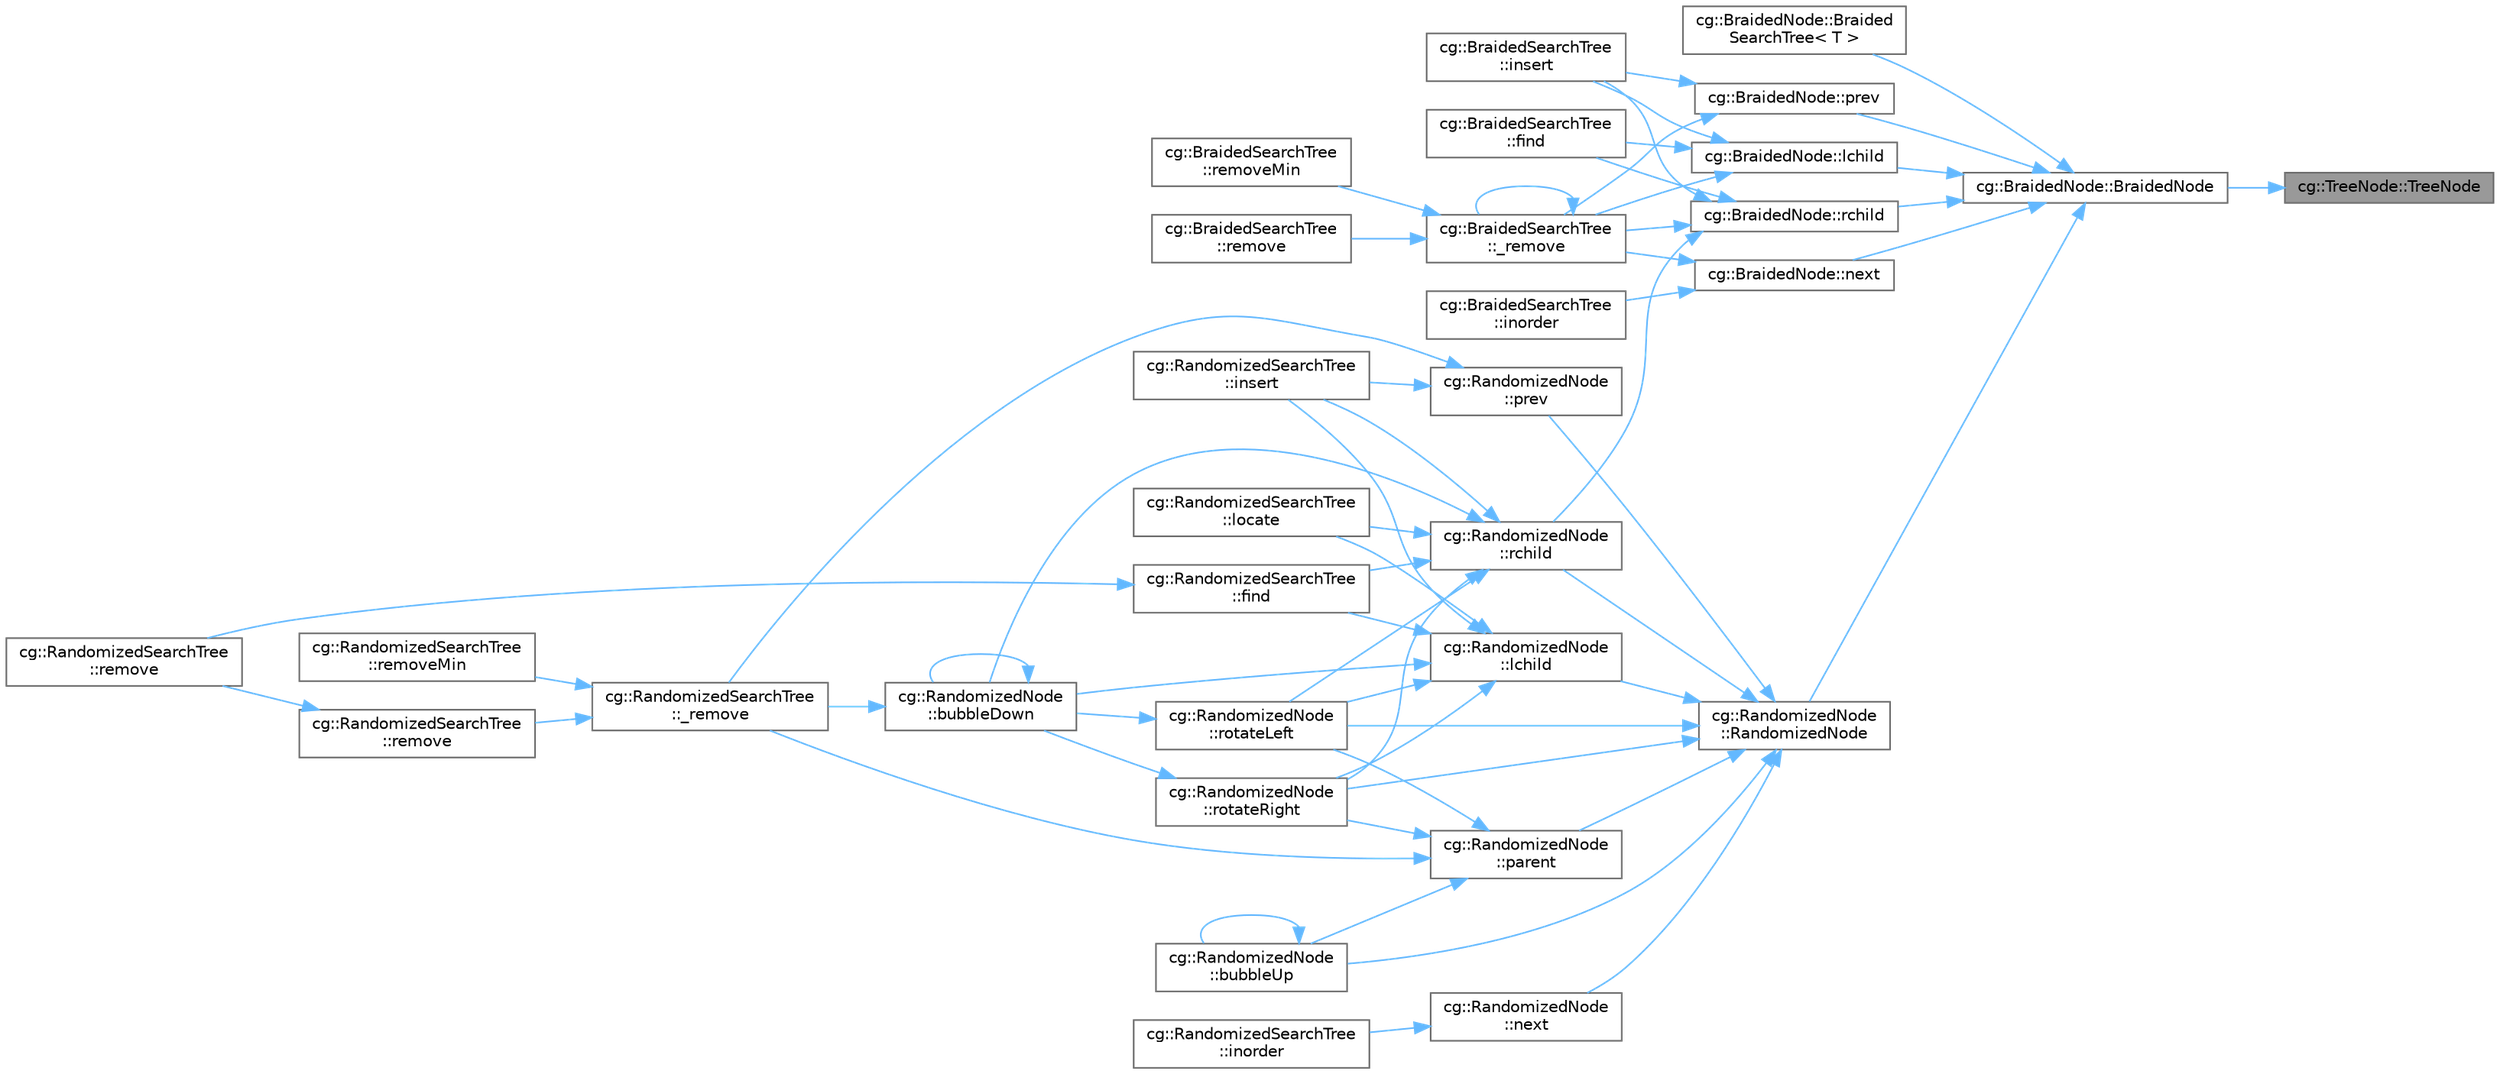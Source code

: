 digraph "cg::TreeNode::TreeNode"
{
 // LATEX_PDF_SIZE
  bgcolor="transparent";
  edge [fontname=Helvetica,fontsize=10,labelfontname=Helvetica,labelfontsize=10];
  node [fontname=Helvetica,fontsize=10,shape=box,height=0.2,width=0.4];
  rankdir="RL";
  Node1 [id="Node000001",label="cg::TreeNode::TreeNode",height=0.2,width=0.4,color="gray40", fillcolor="grey60", style="filled", fontcolor="black",tooltip=" "];
  Node1 -> Node2 [id="edge1_Node000001_Node000002",dir="back",color="steelblue1",style="solid",tooltip=" "];
  Node2 [id="Node000002",label="cg::BraidedNode::BraidedNode",height=0.2,width=0.4,color="grey40", fillcolor="white", style="filled",URL="$classcg_1_1_braided_node.html#ac7737214b73529873c3fc878fab13207",tooltip=" "];
  Node2 -> Node3 [id="edge2_Node000002_Node000003",dir="back",color="steelblue1",style="solid",tooltip=" "];
  Node3 [id="Node000003",label="cg::BraidedNode::Braided\lSearchTree\< T \>",height=0.2,width=0.4,color="grey40", fillcolor="white", style="filled",URL="$classcg_1_1_braided_node.html#a0bf0f61d4446079d271f0e1b0ac71fb1",tooltip=" "];
  Node2 -> Node4 [id="edge3_Node000002_Node000004",dir="back",color="steelblue1",style="solid",tooltip=" "];
  Node4 [id="Node000004",label="cg::BraidedNode::lchild",height=0.2,width=0.4,color="grey40", fillcolor="white", style="filled",URL="$classcg_1_1_braided_node.html#af4fd8d40df2336d4a7ae0c87c1d964f8",tooltip=" "];
  Node4 -> Node5 [id="edge4_Node000004_Node000005",dir="back",color="steelblue1",style="solid",tooltip=" "];
  Node5 [id="Node000005",label="cg::BraidedSearchTree\l::_remove",height=0.2,width=0.4,color="grey40", fillcolor="white", style="filled",URL="$classcg_1_1_braided_search_tree.html#a04064a25dac120f83b67bf21c6874838",tooltip=" "];
  Node5 -> Node5 [id="edge5_Node000005_Node000005",dir="back",color="steelblue1",style="solid",tooltip=" "];
  Node5 -> Node6 [id="edge6_Node000005_Node000006",dir="back",color="steelblue1",style="solid",tooltip=" "];
  Node6 [id="Node000006",label="cg::BraidedSearchTree\l::remove",height=0.2,width=0.4,color="grey40", fillcolor="white", style="filled",URL="$classcg_1_1_braided_search_tree.html#afe778285c5fe1acc44c27f5cbd5f9567",tooltip=" "];
  Node5 -> Node7 [id="edge7_Node000005_Node000007",dir="back",color="steelblue1",style="solid",tooltip=" "];
  Node7 [id="Node000007",label="cg::BraidedSearchTree\l::removeMin",height=0.2,width=0.4,color="grey40", fillcolor="white", style="filled",URL="$classcg_1_1_braided_search_tree.html#a4507ac7e376e36ce19cf065a3c6109f2",tooltip=" "];
  Node4 -> Node8 [id="edge8_Node000004_Node000008",dir="back",color="steelblue1",style="solid",tooltip=" "];
  Node8 [id="Node000008",label="cg::BraidedSearchTree\l::find",height=0.2,width=0.4,color="grey40", fillcolor="white", style="filled",URL="$classcg_1_1_braided_search_tree.html#a24c23f5df862acb1519d3f6a9868a0e4",tooltip=" "];
  Node4 -> Node9 [id="edge9_Node000004_Node000009",dir="back",color="steelblue1",style="solid",tooltip=" "];
  Node9 [id="Node000009",label="cg::BraidedSearchTree\l::insert",height=0.2,width=0.4,color="grey40", fillcolor="white", style="filled",URL="$classcg_1_1_braided_search_tree.html#a81840081479749128568f24e6bddd75b",tooltip=" "];
  Node2 -> Node10 [id="edge10_Node000002_Node000010",dir="back",color="steelblue1",style="solid",tooltip=" "];
  Node10 [id="Node000010",label="cg::BraidedNode::next",height=0.2,width=0.4,color="grey40", fillcolor="white", style="filled",URL="$classcg_1_1_braided_node.html#abb6cfface7fc84a7e6a6254548a2f24d",tooltip=" "];
  Node10 -> Node5 [id="edge11_Node000010_Node000005",dir="back",color="steelblue1",style="solid",tooltip=" "];
  Node10 -> Node11 [id="edge12_Node000010_Node000011",dir="back",color="steelblue1",style="solid",tooltip=" "];
  Node11 [id="Node000011",label="cg::BraidedSearchTree\l::inorder",height=0.2,width=0.4,color="grey40", fillcolor="white", style="filled",URL="$classcg_1_1_braided_search_tree.html#abe4a309db60a953c69d0bec5aa7321c2",tooltip=" "];
  Node2 -> Node12 [id="edge13_Node000002_Node000012",dir="back",color="steelblue1",style="solid",tooltip=" "];
  Node12 [id="Node000012",label="cg::BraidedNode::prev",height=0.2,width=0.4,color="grey40", fillcolor="white", style="filled",URL="$classcg_1_1_braided_node.html#a307473e679be6ee3bdace3163753641a",tooltip=" "];
  Node12 -> Node5 [id="edge14_Node000012_Node000005",dir="back",color="steelblue1",style="solid",tooltip=" "];
  Node12 -> Node9 [id="edge15_Node000012_Node000009",dir="back",color="steelblue1",style="solid",tooltip=" "];
  Node2 -> Node13 [id="edge16_Node000002_Node000013",dir="back",color="steelblue1",style="solid",tooltip=" "];
  Node13 [id="Node000013",label="cg::RandomizedNode\l::RandomizedNode",height=0.2,width=0.4,color="grey40", fillcolor="white", style="filled",URL="$classcg_1_1_randomized_node.html#aa99efa5fd8309ab32cbadd2d2408c3bc",tooltip=" "];
  Node13 -> Node14 [id="edge17_Node000013_Node000014",dir="back",color="steelblue1",style="solid",tooltip=" "];
  Node14 [id="Node000014",label="cg::RandomizedNode\l::bubbleUp",height=0.2,width=0.4,color="grey40", fillcolor="white", style="filled",URL="$classcg_1_1_randomized_node.html#a747993e2cda660905516702d42185cd8",tooltip=" "];
  Node14 -> Node14 [id="edge18_Node000014_Node000014",dir="back",color="steelblue1",style="solid",tooltip=" "];
  Node13 -> Node15 [id="edge19_Node000013_Node000015",dir="back",color="steelblue1",style="solid",tooltip=" "];
  Node15 [id="Node000015",label="cg::RandomizedNode\l::lchild",height=0.2,width=0.4,color="grey40", fillcolor="white", style="filled",URL="$classcg_1_1_randomized_node.html#aa8193989a2eefb6a137f6e2082da5fc0",tooltip=" "];
  Node15 -> Node16 [id="edge20_Node000015_Node000016",dir="back",color="steelblue1",style="solid",tooltip=" "];
  Node16 [id="Node000016",label="cg::RandomizedNode\l::bubbleDown",height=0.2,width=0.4,color="grey40", fillcolor="white", style="filled",URL="$classcg_1_1_randomized_node.html#aa46a405a0ce92f52b2ff11bc19be3aba",tooltip=" "];
  Node16 -> Node17 [id="edge21_Node000016_Node000017",dir="back",color="steelblue1",style="solid",tooltip=" "];
  Node17 [id="Node000017",label="cg::RandomizedSearchTree\l::_remove",height=0.2,width=0.4,color="grey40", fillcolor="white", style="filled",URL="$classcg_1_1_randomized_search_tree.html#a8f0f9b733ed2f62a0066a2335eacafe1",tooltip=" "];
  Node17 -> Node18 [id="edge22_Node000017_Node000018",dir="back",color="steelblue1",style="solid",tooltip=" "];
  Node18 [id="Node000018",label="cg::RandomizedSearchTree\l::remove",height=0.2,width=0.4,color="grey40", fillcolor="white", style="filled",URL="$classcg_1_1_randomized_search_tree.html#a8a8875f308f96595581dbd8003fae75e",tooltip=" "];
  Node18 -> Node19 [id="edge23_Node000018_Node000019",dir="back",color="steelblue1",style="solid",tooltip=" "];
  Node19 [id="Node000019",label="cg::RandomizedSearchTree\l::remove",height=0.2,width=0.4,color="grey40", fillcolor="white", style="filled",URL="$classcg_1_1_randomized_search_tree.html#a878b95ff70c4fd8525d40b5981cd3ece",tooltip=" "];
  Node17 -> Node20 [id="edge24_Node000017_Node000020",dir="back",color="steelblue1",style="solid",tooltip=" "];
  Node20 [id="Node000020",label="cg::RandomizedSearchTree\l::removeMin",height=0.2,width=0.4,color="grey40", fillcolor="white", style="filled",URL="$classcg_1_1_randomized_search_tree.html#a238c3c97953ff494a85d3c391f0e4c73",tooltip=" "];
  Node16 -> Node16 [id="edge25_Node000016_Node000016",dir="back",color="steelblue1",style="solid",tooltip=" "];
  Node15 -> Node21 [id="edge26_Node000015_Node000021",dir="back",color="steelblue1",style="solid",tooltip=" "];
  Node21 [id="Node000021",label="cg::RandomizedSearchTree\l::find",height=0.2,width=0.4,color="grey40", fillcolor="white", style="filled",URL="$classcg_1_1_randomized_search_tree.html#a0118b0d006e38ed0b422ad6d3c7de4e3",tooltip=" "];
  Node21 -> Node19 [id="edge27_Node000021_Node000019",dir="back",color="steelblue1",style="solid",tooltip=" "];
  Node15 -> Node22 [id="edge28_Node000015_Node000022",dir="back",color="steelblue1",style="solid",tooltip=" "];
  Node22 [id="Node000022",label="cg::RandomizedSearchTree\l::insert",height=0.2,width=0.4,color="grey40", fillcolor="white", style="filled",URL="$classcg_1_1_randomized_search_tree.html#a0dcf2f4c9dffc38e1326993aefdbe51c",tooltip=" "];
  Node15 -> Node23 [id="edge29_Node000015_Node000023",dir="back",color="steelblue1",style="solid",tooltip=" "];
  Node23 [id="Node000023",label="cg::RandomizedSearchTree\l::locate",height=0.2,width=0.4,color="grey40", fillcolor="white", style="filled",URL="$classcg_1_1_randomized_search_tree.html#a7489bb2fb14832363eb105789df39f0b",tooltip=" "];
  Node15 -> Node24 [id="edge30_Node000015_Node000024",dir="back",color="steelblue1",style="solid",tooltip=" "];
  Node24 [id="Node000024",label="cg::RandomizedNode\l::rotateLeft",height=0.2,width=0.4,color="grey40", fillcolor="white", style="filled",URL="$classcg_1_1_randomized_node.html#aefaf13f811bae868655fdd1c63ad0dcd",tooltip=" "];
  Node24 -> Node16 [id="edge31_Node000024_Node000016",dir="back",color="steelblue1",style="solid",tooltip=" "];
  Node15 -> Node25 [id="edge32_Node000015_Node000025",dir="back",color="steelblue1",style="solid",tooltip=" "];
  Node25 [id="Node000025",label="cg::RandomizedNode\l::rotateRight",height=0.2,width=0.4,color="grey40", fillcolor="white", style="filled",URL="$classcg_1_1_randomized_node.html#ab9bf6b7d446e4bfc19fcd31ae7bce41a",tooltip=" "];
  Node25 -> Node16 [id="edge33_Node000025_Node000016",dir="back",color="steelblue1",style="solid",tooltip=" "];
  Node13 -> Node26 [id="edge34_Node000013_Node000026",dir="back",color="steelblue1",style="solid",tooltip=" "];
  Node26 [id="Node000026",label="cg::RandomizedNode\l::next",height=0.2,width=0.4,color="grey40", fillcolor="white", style="filled",URL="$classcg_1_1_randomized_node.html#a894d15e6825ea8c5436046a80e3b26b2",tooltip=" "];
  Node26 -> Node27 [id="edge35_Node000026_Node000027",dir="back",color="steelblue1",style="solid",tooltip=" "];
  Node27 [id="Node000027",label="cg::RandomizedSearchTree\l::inorder",height=0.2,width=0.4,color="grey40", fillcolor="white", style="filled",URL="$classcg_1_1_randomized_search_tree.html#a5abcb1b3306ee1d4502355b6a4e3c84c",tooltip=" "];
  Node13 -> Node28 [id="edge36_Node000013_Node000028",dir="back",color="steelblue1",style="solid",tooltip=" "];
  Node28 [id="Node000028",label="cg::RandomizedNode\l::parent",height=0.2,width=0.4,color="grey40", fillcolor="white", style="filled",URL="$classcg_1_1_randomized_node.html#a5fbaa51056753000d0c5b298dccba224",tooltip=" "];
  Node28 -> Node17 [id="edge37_Node000028_Node000017",dir="back",color="steelblue1",style="solid",tooltip=" "];
  Node28 -> Node14 [id="edge38_Node000028_Node000014",dir="back",color="steelblue1",style="solid",tooltip=" "];
  Node28 -> Node24 [id="edge39_Node000028_Node000024",dir="back",color="steelblue1",style="solid",tooltip=" "];
  Node28 -> Node25 [id="edge40_Node000028_Node000025",dir="back",color="steelblue1",style="solid",tooltip=" "];
  Node13 -> Node29 [id="edge41_Node000013_Node000029",dir="back",color="steelblue1",style="solid",tooltip=" "];
  Node29 [id="Node000029",label="cg::RandomizedNode\l::prev",height=0.2,width=0.4,color="grey40", fillcolor="white", style="filled",URL="$classcg_1_1_randomized_node.html#ad6419e3c2eb8c48a13f841271084730a",tooltip=" "];
  Node29 -> Node17 [id="edge42_Node000029_Node000017",dir="back",color="steelblue1",style="solid",tooltip=" "];
  Node29 -> Node22 [id="edge43_Node000029_Node000022",dir="back",color="steelblue1",style="solid",tooltip=" "];
  Node13 -> Node30 [id="edge44_Node000013_Node000030",dir="back",color="steelblue1",style="solid",tooltip=" "];
  Node30 [id="Node000030",label="cg::RandomizedNode\l::rchild",height=0.2,width=0.4,color="grey40", fillcolor="white", style="filled",URL="$classcg_1_1_randomized_node.html#ac42a11ea45f4e1c1b75331ac4b9e40eb",tooltip=" "];
  Node30 -> Node16 [id="edge45_Node000030_Node000016",dir="back",color="steelblue1",style="solid",tooltip=" "];
  Node30 -> Node21 [id="edge46_Node000030_Node000021",dir="back",color="steelblue1",style="solid",tooltip=" "];
  Node30 -> Node22 [id="edge47_Node000030_Node000022",dir="back",color="steelblue1",style="solid",tooltip=" "];
  Node30 -> Node23 [id="edge48_Node000030_Node000023",dir="back",color="steelblue1",style="solid",tooltip=" "];
  Node30 -> Node24 [id="edge49_Node000030_Node000024",dir="back",color="steelblue1",style="solid",tooltip=" "];
  Node30 -> Node25 [id="edge50_Node000030_Node000025",dir="back",color="steelblue1",style="solid",tooltip=" "];
  Node13 -> Node24 [id="edge51_Node000013_Node000024",dir="back",color="steelblue1",style="solid",tooltip=" "];
  Node13 -> Node25 [id="edge52_Node000013_Node000025",dir="back",color="steelblue1",style="solid",tooltip=" "];
  Node2 -> Node31 [id="edge53_Node000002_Node000031",dir="back",color="steelblue1",style="solid",tooltip=" "];
  Node31 [id="Node000031",label="cg::BraidedNode::rchild",height=0.2,width=0.4,color="grey40", fillcolor="white", style="filled",URL="$classcg_1_1_braided_node.html#a253922f9ed35966428f49f1b5ee06c5f",tooltip=" "];
  Node31 -> Node5 [id="edge54_Node000031_Node000005",dir="back",color="steelblue1",style="solid",tooltip=" "];
  Node31 -> Node8 [id="edge55_Node000031_Node000008",dir="back",color="steelblue1",style="solid",tooltip=" "];
  Node31 -> Node9 [id="edge56_Node000031_Node000009",dir="back",color="steelblue1",style="solid",tooltip=" "];
  Node31 -> Node30 [id="edge57_Node000031_Node000030",dir="back",color="steelblue1",style="solid",tooltip=" "];
}

